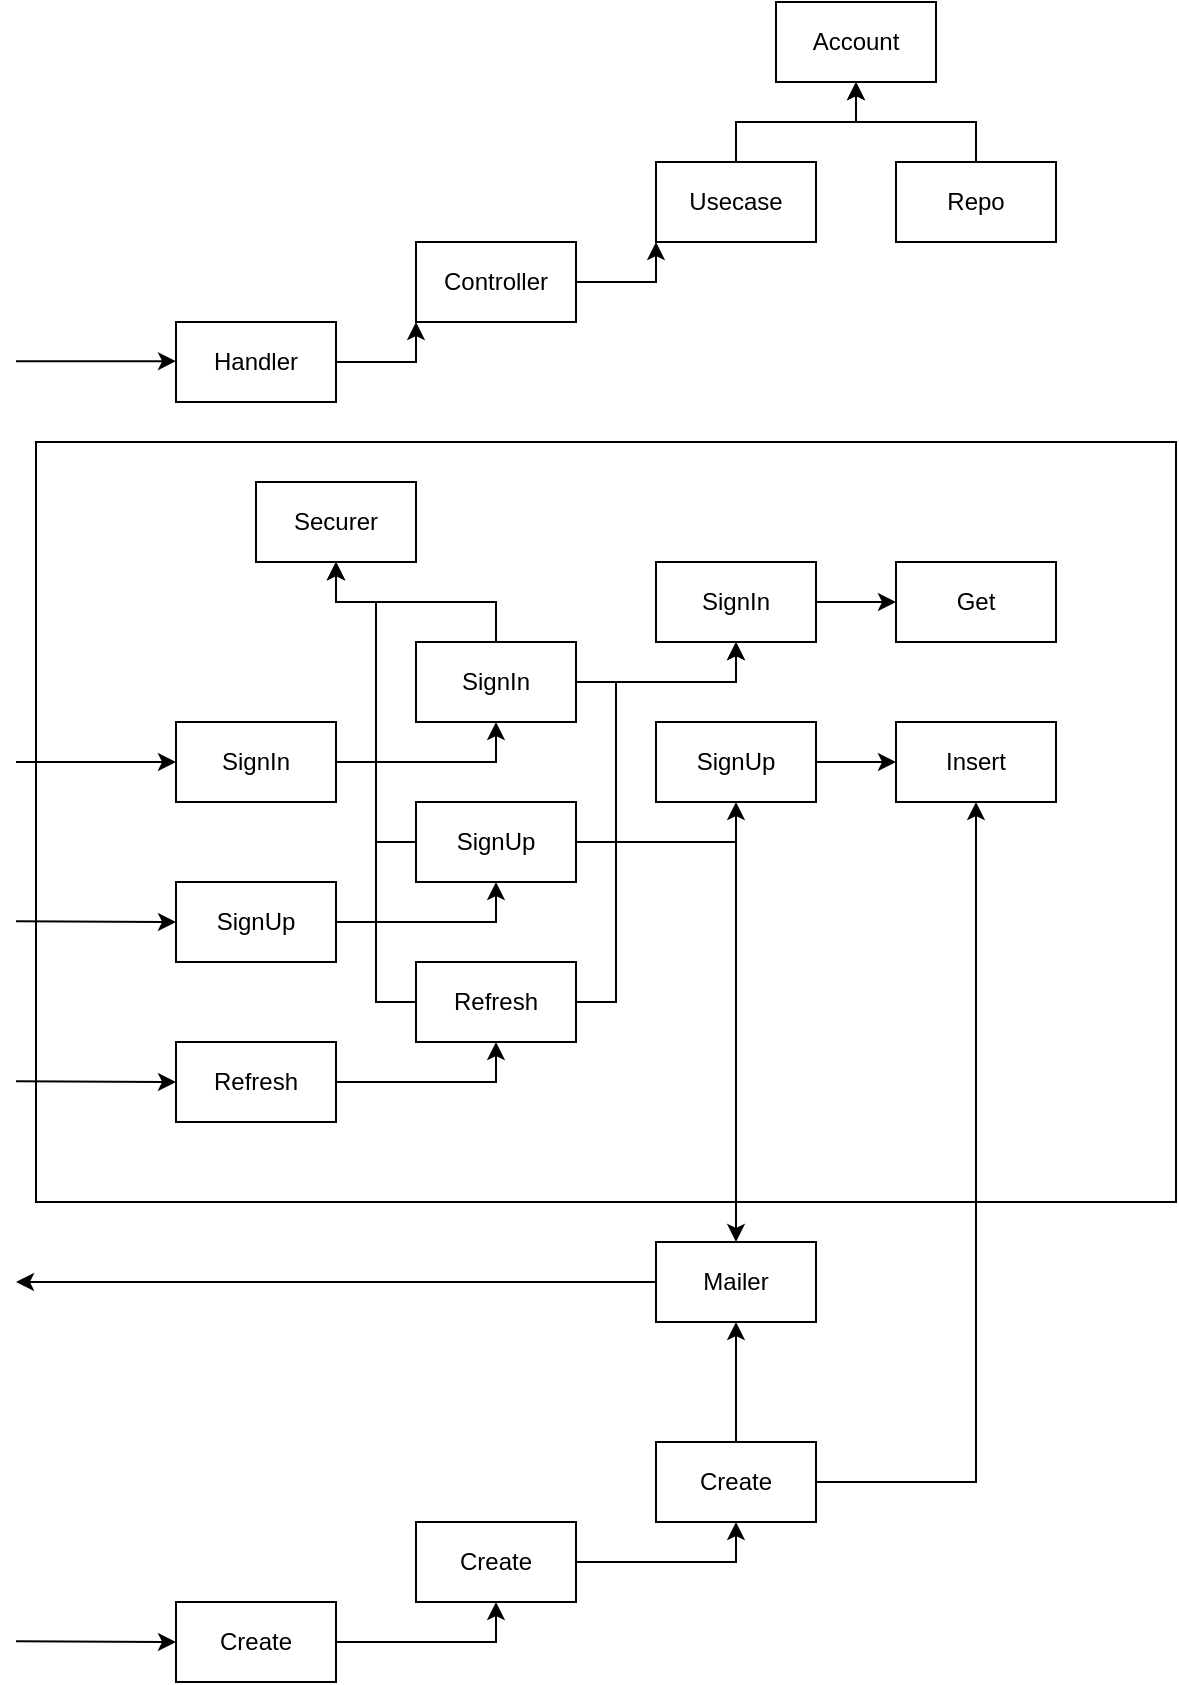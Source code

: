 <mxfile version="14.6.13" type="device"><diagram id="KG_gSZ-JhAH3OqndE2u4" name="Page-1"><mxGraphModel dx="1572" dy="732" grid="1" gridSize="10" guides="1" tooltips="1" connect="1" arrows="1" fold="1" page="1" pageScale="1" pageWidth="1000" pageHeight="1500" math="0" shadow="0"><root><mxCell id="0"/><mxCell id="1" parent="0"/><mxCell id="jb5c4S_NghaiecHO6VZ9-28" value="" style="rounded=0;whiteSpace=wrap;html=1;" vertex="1" parent="1"><mxGeometry x="170" y="620" width="570" height="380" as="geometry"/></mxCell><mxCell id="wy5q3CSNfPcbDHvzvM_o-1" value="Account" style="rounded=0;whiteSpace=wrap;html=1;" parent="1" vertex="1"><mxGeometry x="540" y="400" width="80" height="40" as="geometry"/></mxCell><mxCell id="wy5q3CSNfPcbDHvzvM_o-9" style="edgeStyle=orthogonalEdgeStyle;rounded=0;orthogonalLoop=1;jettySize=auto;html=1;entryX=0.5;entryY=1;entryDx=0;entryDy=0;" parent="1" source="wy5q3CSNfPcbDHvzvM_o-2" target="wy5q3CSNfPcbDHvzvM_o-1" edge="1"><mxGeometry relative="1" as="geometry"/></mxCell><mxCell id="wy5q3CSNfPcbDHvzvM_o-2" value="Repo" style="rounded=0;whiteSpace=wrap;html=1;" parent="1" vertex="1"><mxGeometry x="600" y="480" width="80" height="40" as="geometry"/></mxCell><mxCell id="wy5q3CSNfPcbDHvzvM_o-8" style="edgeStyle=orthogonalEdgeStyle;rounded=0;orthogonalLoop=1;jettySize=auto;html=1;entryX=0.5;entryY=1;entryDx=0;entryDy=0;" parent="1" source="wy5q3CSNfPcbDHvzvM_o-3" target="wy5q3CSNfPcbDHvzvM_o-1" edge="1"><mxGeometry relative="1" as="geometry"/></mxCell><mxCell id="wy5q3CSNfPcbDHvzvM_o-3" value="Usecase" style="rounded=0;whiteSpace=wrap;html=1;" parent="1" vertex="1"><mxGeometry x="480" y="480" width="80" height="40" as="geometry"/></mxCell><mxCell id="wy5q3CSNfPcbDHvzvM_o-7" style="edgeStyle=orthogonalEdgeStyle;rounded=0;orthogonalLoop=1;jettySize=auto;html=1;entryX=0;entryY=1;entryDx=0;entryDy=0;" parent="1" source="wy5q3CSNfPcbDHvzvM_o-4" target="wy5q3CSNfPcbDHvzvM_o-3" edge="1"><mxGeometry relative="1" as="geometry"/></mxCell><mxCell id="wy5q3CSNfPcbDHvzvM_o-4" value="Controller" style="rounded=0;whiteSpace=wrap;html=1;" parent="1" vertex="1"><mxGeometry x="360" y="520" width="80" height="40" as="geometry"/></mxCell><mxCell id="wy5q3CSNfPcbDHvzvM_o-6" style="edgeStyle=orthogonalEdgeStyle;rounded=0;orthogonalLoop=1;jettySize=auto;html=1;entryX=0;entryY=1;entryDx=0;entryDy=0;" parent="1" source="wy5q3CSNfPcbDHvzvM_o-5" target="wy5q3CSNfPcbDHvzvM_o-4" edge="1"><mxGeometry relative="1" as="geometry"/></mxCell><mxCell id="wy5q3CSNfPcbDHvzvM_o-5" value="Handler" style="rounded=0;whiteSpace=wrap;html=1;" parent="1" vertex="1"><mxGeometry x="240" y="560" width="80" height="40" as="geometry"/></mxCell><mxCell id="jb5c4S_NghaiecHO6VZ9-13" style="edgeStyle=orthogonalEdgeStyle;rounded=0;orthogonalLoop=1;jettySize=auto;html=1;entryX=0;entryY=0.5;entryDx=0;entryDy=0;" edge="1" parent="1" source="jb5c4S_NghaiecHO6VZ9-1" target="jb5c4S_NghaiecHO6VZ9-9"><mxGeometry relative="1" as="geometry"/></mxCell><mxCell id="jb5c4S_NghaiecHO6VZ9-1" value="SignIn" style="rounded=0;whiteSpace=wrap;html=1;" vertex="1" parent="1"><mxGeometry x="480" y="680" width="80" height="40" as="geometry"/></mxCell><mxCell id="jb5c4S_NghaiecHO6VZ9-18" style="edgeStyle=orthogonalEdgeStyle;rounded=0;orthogonalLoop=1;jettySize=auto;html=1;entryX=0;entryY=0.5;entryDx=0;entryDy=0;" edge="1" parent="1" source="jb5c4S_NghaiecHO6VZ9-2" target="jb5c4S_NghaiecHO6VZ9-10"><mxGeometry relative="1" as="geometry"/></mxCell><mxCell id="jb5c4S_NghaiecHO6VZ9-2" value="SignUp" style="rounded=0;whiteSpace=wrap;html=1;" vertex="1" parent="1"><mxGeometry x="480" y="760" width="80" height="40" as="geometry"/></mxCell><mxCell id="jb5c4S_NghaiecHO6VZ9-12" style="edgeStyle=orthogonalEdgeStyle;rounded=0;orthogonalLoop=1;jettySize=auto;html=1;entryX=0.5;entryY=1;entryDx=0;entryDy=0;" edge="1" parent="1" source="jb5c4S_NghaiecHO6VZ9-3" target="jb5c4S_NghaiecHO6VZ9-1"><mxGeometry relative="1" as="geometry"/></mxCell><mxCell id="jb5c4S_NghaiecHO6VZ9-25" style="edgeStyle=orthogonalEdgeStyle;rounded=0;orthogonalLoop=1;jettySize=auto;html=1;entryX=0.5;entryY=1;entryDx=0;entryDy=0;" edge="1" parent="1" source="jb5c4S_NghaiecHO6VZ9-3" target="jb5c4S_NghaiecHO6VZ9-24"><mxGeometry relative="1" as="geometry"/></mxCell><mxCell id="jb5c4S_NghaiecHO6VZ9-3" value="SignIn" style="rounded=0;whiteSpace=wrap;html=1;" vertex="1" parent="1"><mxGeometry x="360" y="720" width="80" height="40" as="geometry"/></mxCell><mxCell id="jb5c4S_NghaiecHO6VZ9-17" style="edgeStyle=orthogonalEdgeStyle;rounded=0;orthogonalLoop=1;jettySize=auto;html=1;entryX=0.5;entryY=1;entryDx=0;entryDy=0;" edge="1" parent="1" source="jb5c4S_NghaiecHO6VZ9-4" target="jb5c4S_NghaiecHO6VZ9-2"><mxGeometry relative="1" as="geometry"/></mxCell><mxCell id="jb5c4S_NghaiecHO6VZ9-26" style="edgeStyle=orthogonalEdgeStyle;rounded=0;orthogonalLoop=1;jettySize=auto;html=1;entryX=0.5;entryY=1;entryDx=0;entryDy=0;" edge="1" parent="1" source="jb5c4S_NghaiecHO6VZ9-4" target="jb5c4S_NghaiecHO6VZ9-24"><mxGeometry relative="1" as="geometry"><Array as="points"><mxPoint x="340" y="820"/><mxPoint x="340" y="700"/><mxPoint x="320" y="700"/></Array></mxGeometry></mxCell><mxCell id="jb5c4S_NghaiecHO6VZ9-34" style="edgeStyle=orthogonalEdgeStyle;rounded=0;orthogonalLoop=1;jettySize=auto;html=1;entryX=0.5;entryY=0;entryDx=0;entryDy=0;" edge="1" parent="1" source="jb5c4S_NghaiecHO6VZ9-4" target="jb5c4S_NghaiecHO6VZ9-31"><mxGeometry relative="1" as="geometry"/></mxCell><mxCell id="jb5c4S_NghaiecHO6VZ9-4" value="SignUp" style="rounded=0;whiteSpace=wrap;html=1;" vertex="1" parent="1"><mxGeometry x="360" y="800" width="80" height="40" as="geometry"/></mxCell><mxCell id="jb5c4S_NghaiecHO6VZ9-16" style="edgeStyle=orthogonalEdgeStyle;rounded=0;orthogonalLoop=1;jettySize=auto;html=1;entryX=0.5;entryY=1;entryDx=0;entryDy=0;" edge="1" parent="1" source="jb5c4S_NghaiecHO6VZ9-5" target="jb5c4S_NghaiecHO6VZ9-1"><mxGeometry relative="1" as="geometry"><Array as="points"><mxPoint x="460" y="900"/><mxPoint x="460" y="740"/><mxPoint x="520" y="740"/></Array></mxGeometry></mxCell><mxCell id="jb5c4S_NghaiecHO6VZ9-27" style="edgeStyle=orthogonalEdgeStyle;rounded=0;orthogonalLoop=1;jettySize=auto;html=1;entryX=0.5;entryY=1;entryDx=0;entryDy=0;" edge="1" parent="1" source="jb5c4S_NghaiecHO6VZ9-5" target="jb5c4S_NghaiecHO6VZ9-24"><mxGeometry relative="1" as="geometry"><Array as="points"><mxPoint x="340" y="900"/><mxPoint x="340" y="700"/><mxPoint x="320" y="700"/></Array></mxGeometry></mxCell><mxCell id="jb5c4S_NghaiecHO6VZ9-5" value="Refresh" style="rounded=0;whiteSpace=wrap;html=1;" vertex="1" parent="1"><mxGeometry x="360" y="880" width="80" height="40" as="geometry"/></mxCell><mxCell id="jb5c4S_NghaiecHO6VZ9-11" style="edgeStyle=orthogonalEdgeStyle;rounded=0;orthogonalLoop=1;jettySize=auto;html=1;entryX=0.5;entryY=1;entryDx=0;entryDy=0;" edge="1" parent="1" source="jb5c4S_NghaiecHO6VZ9-6" target="jb5c4S_NghaiecHO6VZ9-3"><mxGeometry relative="1" as="geometry"/></mxCell><mxCell id="jb5c4S_NghaiecHO6VZ9-6" value="SignIn" style="rounded=0;whiteSpace=wrap;html=1;" vertex="1" parent="1"><mxGeometry x="240" y="760" width="80" height="40" as="geometry"/></mxCell><mxCell id="jb5c4S_NghaiecHO6VZ9-14" style="edgeStyle=orthogonalEdgeStyle;rounded=0;orthogonalLoop=1;jettySize=auto;html=1;entryX=0.5;entryY=1;entryDx=0;entryDy=0;" edge="1" parent="1" source="jb5c4S_NghaiecHO6VZ9-7" target="jb5c4S_NghaiecHO6VZ9-4"><mxGeometry relative="1" as="geometry"/></mxCell><mxCell id="jb5c4S_NghaiecHO6VZ9-7" value="SignUp" style="rounded=0;whiteSpace=wrap;html=1;" vertex="1" parent="1"><mxGeometry x="240" y="840" width="80" height="40" as="geometry"/></mxCell><mxCell id="jb5c4S_NghaiecHO6VZ9-15" style="edgeStyle=orthogonalEdgeStyle;rounded=0;orthogonalLoop=1;jettySize=auto;html=1;entryX=0.5;entryY=1;entryDx=0;entryDy=0;" edge="1" parent="1" source="jb5c4S_NghaiecHO6VZ9-8" target="jb5c4S_NghaiecHO6VZ9-5"><mxGeometry relative="1" as="geometry"/></mxCell><mxCell id="jb5c4S_NghaiecHO6VZ9-8" value="Refresh" style="rounded=0;whiteSpace=wrap;html=1;" vertex="1" parent="1"><mxGeometry x="240" y="920" width="80" height="40" as="geometry"/></mxCell><mxCell id="jb5c4S_NghaiecHO6VZ9-9" value="Get" style="rounded=0;whiteSpace=wrap;html=1;" vertex="1" parent="1"><mxGeometry x="600" y="680" width="80" height="40" as="geometry"/></mxCell><mxCell id="jb5c4S_NghaiecHO6VZ9-10" value="Insert" style="rounded=0;whiteSpace=wrap;html=1;" vertex="1" parent="1"><mxGeometry x="600" y="760" width="80" height="40" as="geometry"/></mxCell><mxCell id="jb5c4S_NghaiecHO6VZ9-19" value="" style="endArrow=classic;html=1;entryX=0;entryY=0.5;entryDx=0;entryDy=0;" edge="1" parent="1" target="jb5c4S_NghaiecHO6VZ9-6"><mxGeometry width="50" height="50" relative="1" as="geometry"><mxPoint x="160" y="780" as="sourcePoint"/><mxPoint x="210" y="730" as="targetPoint"/></mxGeometry></mxCell><mxCell id="jb5c4S_NghaiecHO6VZ9-20" value="" style="endArrow=classic;html=1;entryX=0;entryY=0.5;entryDx=0;entryDy=0;" edge="1" parent="1" target="jb5c4S_NghaiecHO6VZ9-7"><mxGeometry width="50" height="50" relative="1" as="geometry"><mxPoint x="160.0" y="859.58" as="sourcePoint"/><mxPoint x="240.0" y="859.58" as="targetPoint"/></mxGeometry></mxCell><mxCell id="jb5c4S_NghaiecHO6VZ9-21" value="" style="endArrow=classic;html=1;entryX=0;entryY=0.5;entryDx=0;entryDy=0;" edge="1" parent="1" target="jb5c4S_NghaiecHO6VZ9-8"><mxGeometry width="50" height="50" relative="1" as="geometry"><mxPoint x="160.0" y="939.58" as="sourcePoint"/><mxPoint x="240.0" y="939.58" as="targetPoint"/></mxGeometry></mxCell><mxCell id="jb5c4S_NghaiecHO6VZ9-22" value="" style="endArrow=classic;html=1;entryX=0;entryY=0.5;entryDx=0;entryDy=0;" edge="1" parent="1"><mxGeometry width="50" height="50" relative="1" as="geometry"><mxPoint x="160.0" y="579.58" as="sourcePoint"/><mxPoint x="240.0" y="579.58" as="targetPoint"/></mxGeometry></mxCell><mxCell id="jb5c4S_NghaiecHO6VZ9-24" value="Securer" style="rounded=0;whiteSpace=wrap;html=1;" vertex="1" parent="1"><mxGeometry x="280" y="640" width="80" height="40" as="geometry"/></mxCell><mxCell id="jb5c4S_NghaiecHO6VZ9-33" style="edgeStyle=orthogonalEdgeStyle;rounded=0;orthogonalLoop=1;jettySize=auto;html=1;entryX=0.5;entryY=1;entryDx=0;entryDy=0;" edge="1" parent="1" source="jb5c4S_NghaiecHO6VZ9-29" target="jb5c4S_NghaiecHO6VZ9-32"><mxGeometry relative="1" as="geometry"/></mxCell><mxCell id="jb5c4S_NghaiecHO6VZ9-29" value="Create" style="rounded=0;whiteSpace=wrap;html=1;" vertex="1" parent="1"><mxGeometry x="240" y="1200" width="80" height="40" as="geometry"/></mxCell><mxCell id="jb5c4S_NghaiecHO6VZ9-30" value="" style="endArrow=classic;html=1;entryX=0;entryY=0.5;entryDx=0;entryDy=0;" edge="1" parent="1" target="jb5c4S_NghaiecHO6VZ9-29"><mxGeometry width="50" height="50" relative="1" as="geometry"><mxPoint x="160.0" y="1219.58" as="sourcePoint"/><mxPoint x="240.0" y="1219.58" as="targetPoint"/></mxGeometry></mxCell><mxCell id="jb5c4S_NghaiecHO6VZ9-35" style="edgeStyle=orthogonalEdgeStyle;rounded=0;orthogonalLoop=1;jettySize=auto;html=1;" edge="1" parent="1" source="jb5c4S_NghaiecHO6VZ9-31"><mxGeometry relative="1" as="geometry"><mxPoint x="160.0" y="1040.0" as="targetPoint"/></mxGeometry></mxCell><mxCell id="jb5c4S_NghaiecHO6VZ9-31" value="Mailer" style="rounded=0;whiteSpace=wrap;html=1;" vertex="1" parent="1"><mxGeometry x="480" y="1020" width="80" height="40" as="geometry"/></mxCell><mxCell id="jb5c4S_NghaiecHO6VZ9-37" style="edgeStyle=orthogonalEdgeStyle;rounded=0;orthogonalLoop=1;jettySize=auto;html=1;entryX=0.5;entryY=1;entryDx=0;entryDy=0;" edge="1" parent="1" source="jb5c4S_NghaiecHO6VZ9-32" target="jb5c4S_NghaiecHO6VZ9-36"><mxGeometry relative="1" as="geometry"/></mxCell><mxCell id="jb5c4S_NghaiecHO6VZ9-32" value="Create" style="rounded=0;whiteSpace=wrap;html=1;" vertex="1" parent="1"><mxGeometry x="360" y="1160" width="80" height="40" as="geometry"/></mxCell><mxCell id="jb5c4S_NghaiecHO6VZ9-38" style="edgeStyle=orthogonalEdgeStyle;rounded=0;orthogonalLoop=1;jettySize=auto;html=1;" edge="1" parent="1" source="jb5c4S_NghaiecHO6VZ9-36" target="jb5c4S_NghaiecHO6VZ9-10"><mxGeometry relative="1" as="geometry"/></mxCell><mxCell id="jb5c4S_NghaiecHO6VZ9-39" style="edgeStyle=orthogonalEdgeStyle;rounded=0;orthogonalLoop=1;jettySize=auto;html=1;entryX=0.5;entryY=1;entryDx=0;entryDy=0;" edge="1" parent="1" source="jb5c4S_NghaiecHO6VZ9-36" target="jb5c4S_NghaiecHO6VZ9-31"><mxGeometry relative="1" as="geometry"/></mxCell><mxCell id="jb5c4S_NghaiecHO6VZ9-36" value="Create" style="rounded=0;whiteSpace=wrap;html=1;" vertex="1" parent="1"><mxGeometry x="480" y="1120" width="80" height="40" as="geometry"/></mxCell></root></mxGraphModel></diagram></mxfile>